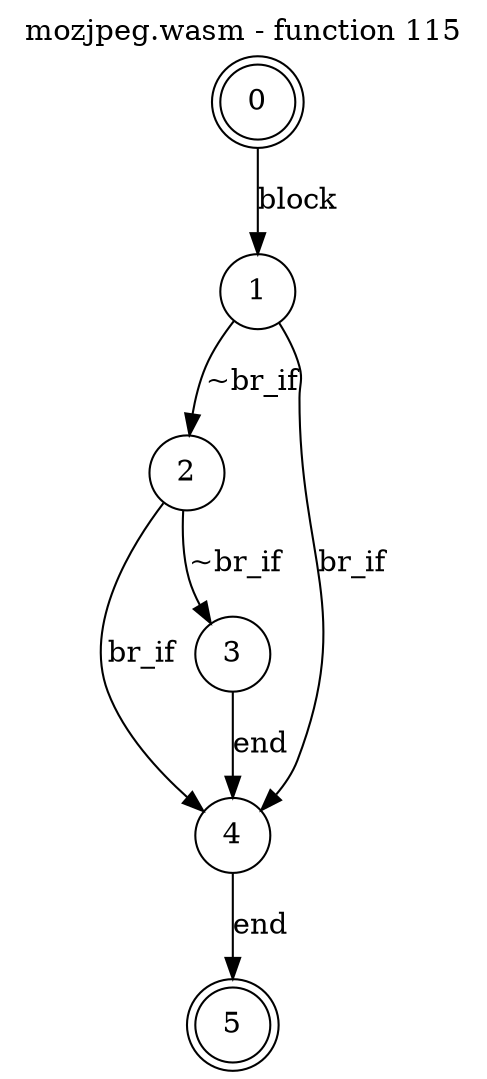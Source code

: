 digraph finite_state_machine {
    label = "mozjpeg.wasm - function 115"
    labelloc =  t
    labelfontsize = 16
    labelfontcolor = black
    labelfontname = "Helvetica"
    node [shape = doublecircle]; 0 5;
    node [shape = circle];
    0 -> 1[label = "block"];
    1 -> 2[label = "~br_if"];
    1 -> 4[label = "br_if"];
    2 -> 3[label = "~br_if"];
    2 -> 4[label = "br_if"];
    3 -> 4[label = "end"];
    4 -> 5[label = "end"];
}
